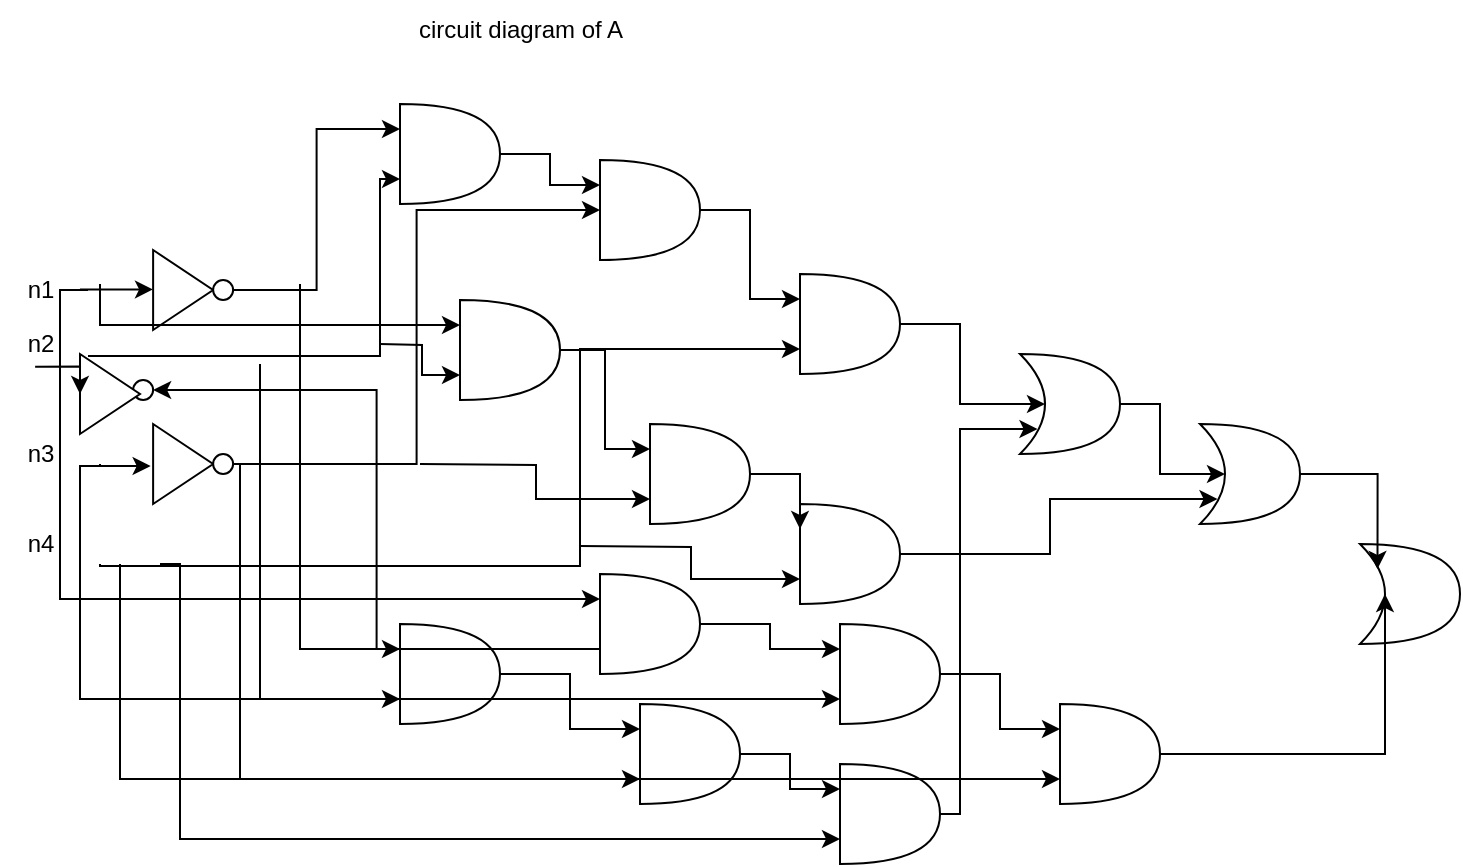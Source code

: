 <mxfile version="26.0.14">
  <diagram name="Page-1" id="LuLJbXCC-MuU4jHSFNh8">
    <mxGraphModel dx="926" dy="457" grid="1" gridSize="10" guides="1" tooltips="1" connect="1" arrows="1" fold="1" page="1" pageScale="1" pageWidth="850" pageHeight="1100" math="0" shadow="0">
      <root>
        <mxCell id="0" />
        <mxCell id="1" parent="0" />
        <mxCell id="5NJ1pugXPzePn0BYfRPo-1" value="" style="shape=or;whiteSpace=wrap;html=1;" parent="1" vertex="1">
          <mxGeometry x="250" y="70" width="50" height="50" as="geometry" />
        </mxCell>
        <mxCell id="knz-vopeXLWIy0nvYE_B-16" style="edgeStyle=orthogonalEdgeStyle;rounded=0;orthogonalLoop=1;jettySize=auto;html=1;exitX=0;exitY=0.75;exitDx=0;exitDy=0;exitPerimeter=0;entryX=0;entryY=0.75;entryDx=0;entryDy=0;entryPerimeter=0;" edge="1" parent="1" target="5NJ1pugXPzePn0BYfRPo-2">
          <mxGeometry relative="1" as="geometry">
            <mxPoint x="130" y="300.0" as="sourcePoint" />
            <Array as="points">
              <mxPoint x="140" y="300" />
              <mxPoint x="140" y="437" />
            </Array>
          </mxGeometry>
        </mxCell>
        <mxCell id="5NJ1pugXPzePn0BYfRPo-2" value="" style="shape=or;whiteSpace=wrap;html=1;" parent="1" vertex="1">
          <mxGeometry x="470" y="400" width="50" height="50" as="geometry" />
        </mxCell>
        <mxCell id="knz-vopeXLWIy0nvYE_B-8" style="edgeStyle=orthogonalEdgeStyle;rounded=0;orthogonalLoop=1;jettySize=auto;html=1;exitX=0;exitY=0.75;exitDx=0;exitDy=0;exitPerimeter=0;entryX=0;entryY=0.75;entryDx=0;entryDy=0;entryPerimeter=0;" edge="1" parent="1" target="5NJ1pugXPzePn0BYfRPo-3">
          <mxGeometry relative="1" as="geometry">
            <mxPoint x="100" y="300" as="sourcePoint" />
            <Array as="points">
              <mxPoint x="100" y="301" />
              <mxPoint x="340" y="301" />
              <mxPoint x="340" y="193" />
            </Array>
          </mxGeometry>
        </mxCell>
        <mxCell id="5NJ1pugXPzePn0BYfRPo-3" value="" style="shape=or;whiteSpace=wrap;html=1;" parent="1" vertex="1">
          <mxGeometry x="450" y="155" width="50" height="50" as="geometry" />
        </mxCell>
        <mxCell id="5NJ1pugXPzePn0BYfRPo-4" value="" style="shape=or;whiteSpace=wrap;html=1;" parent="1" vertex="1">
          <mxGeometry x="350" y="98" width="50" height="50" as="geometry" />
        </mxCell>
        <mxCell id="5NJ1pugXPzePn0BYfRPo-7" value="" style="shape=xor;whiteSpace=wrap;html=1;" parent="1" vertex="1">
          <mxGeometry x="650" y="230" width="50" height="50" as="geometry" />
        </mxCell>
        <mxCell id="5NJ1pugXPzePn0BYfRPo-8" value="" style="shape=xor;whiteSpace=wrap;html=1;" parent="1" vertex="1">
          <mxGeometry x="560" y="195" width="50" height="50" as="geometry" />
        </mxCell>
        <mxCell id="5NJ1pugXPzePn0BYfRPo-31" value="n1" style="text;html=1;align=center;verticalAlign=middle;resizable=0;points=[];autosize=1;strokeColor=none;fillColor=none;" parent="1" vertex="1">
          <mxGeometry x="50" y="148" width="40" height="30" as="geometry" />
        </mxCell>
        <mxCell id="5NJ1pugXPzePn0BYfRPo-32" value="n2" style="text;html=1;align=center;verticalAlign=middle;resizable=0;points=[];autosize=1;strokeColor=none;fillColor=none;" parent="1" vertex="1">
          <mxGeometry x="50" y="175" width="40" height="30" as="geometry" />
        </mxCell>
        <mxCell id="5NJ1pugXPzePn0BYfRPo-33" value="n3" style="text;html=1;align=center;verticalAlign=middle;resizable=0;points=[];autosize=1;strokeColor=none;fillColor=none;" parent="1" vertex="1">
          <mxGeometry x="50" y="230" width="40" height="30" as="geometry" />
        </mxCell>
        <mxCell id="5NJ1pugXPzePn0BYfRPo-34" value="n4" style="text;html=1;align=center;verticalAlign=middle;resizable=0;points=[];autosize=1;strokeColor=none;fillColor=none;" parent="1" vertex="1">
          <mxGeometry x="50" y="275" width="40" height="30" as="geometry" />
        </mxCell>
        <mxCell id="5NJ1pugXPzePn0BYfRPo-77" value="" style="triangle;whiteSpace=wrap;html=1;" parent="1" vertex="1">
          <mxGeometry x="126.56" y="143" width="30" height="40" as="geometry" />
        </mxCell>
        <mxCell id="5NJ1pugXPzePn0BYfRPo-78" value="" style="ellipse;whiteSpace=wrap;html=1;aspect=fixed;" parent="1" vertex="1">
          <mxGeometry x="156.56" y="158" width="10" height="10" as="geometry" />
        </mxCell>
        <mxCell id="5NJ1pugXPzePn0BYfRPo-79" value="" style="triangle;whiteSpace=wrap;html=1;" parent="1" vertex="1">
          <mxGeometry x="126.56" y="230" width="30" height="40" as="geometry" />
        </mxCell>
        <mxCell id="5NJ1pugXPzePn0BYfRPo-80" value="" style="ellipse;whiteSpace=wrap;html=1;aspect=fixed;" parent="1" vertex="1">
          <mxGeometry x="156.56" y="245" width="10" height="10" as="geometry" />
        </mxCell>
        <mxCell id="5NJ1pugXPzePn0BYfRPo-81" style="edgeStyle=orthogonalEdgeStyle;rounded=0;orthogonalLoop=1;jettySize=auto;html=1;exitX=1.086;exitY=0.44;exitDx=0;exitDy=0;exitPerimeter=0;" parent="1" edge="1">
          <mxGeometry relative="1" as="geometry">
            <mxPoint x="89.96" y="162.7" as="sourcePoint" />
            <mxPoint x="126.52" y="162.5" as="targetPoint" />
          </mxGeometry>
        </mxCell>
        <mxCell id="5NJ1pugXPzePn0BYfRPo-82" style="edgeStyle=orthogonalEdgeStyle;rounded=0;orthogonalLoop=1;jettySize=auto;html=1;entryX=-0.041;entryY=0.526;entryDx=0;entryDy=0;entryPerimeter=0;" parent="1" target="5NJ1pugXPzePn0BYfRPo-79" edge="1">
          <mxGeometry relative="1" as="geometry">
            <mxPoint x="91" y="251" as="sourcePoint" />
            <mxPoint x="110" y="290" as="targetPoint" />
            <Array as="points">
              <mxPoint x="91" y="251" />
            </Array>
          </mxGeometry>
        </mxCell>
        <mxCell id="knz-vopeXLWIy0nvYE_B-11" style="edgeStyle=orthogonalEdgeStyle;rounded=0;orthogonalLoop=1;jettySize=auto;html=1;exitX=0;exitY=0.25;exitDx=0;exitDy=0;exitPerimeter=0;entryX=0;entryY=0.25;entryDx=0;entryDy=0;entryPerimeter=0;" edge="1" parent="1" target="5NJ1pugXPzePn0BYfRPo-97">
          <mxGeometry relative="1" as="geometry">
            <mxPoint x="200" y="160.0" as="sourcePoint" />
            <Array as="points">
              <mxPoint x="200" y="342" />
            </Array>
          </mxGeometry>
        </mxCell>
        <mxCell id="knz-vopeXLWIy0nvYE_B-12" style="edgeStyle=orthogonalEdgeStyle;rounded=0;orthogonalLoop=1;jettySize=auto;html=1;exitX=0;exitY=0.75;exitDx=0;exitDy=0;exitPerimeter=0;entryX=0;entryY=0.75;entryDx=0;entryDy=0;entryPerimeter=0;" edge="1" parent="1" target="5NJ1pugXPzePn0BYfRPo-97">
          <mxGeometry relative="1" as="geometry">
            <mxPoint x="180" y="200.0" as="sourcePoint" />
            <Array as="points">
              <mxPoint x="180" y="367" />
            </Array>
          </mxGeometry>
        </mxCell>
        <mxCell id="5NJ1pugXPzePn0BYfRPo-97" value="" style="shape=or;whiteSpace=wrap;html=1;" parent="1" vertex="1">
          <mxGeometry x="250" y="330" width="50" height="50" as="geometry" />
        </mxCell>
        <mxCell id="knz-vopeXLWIy0nvYE_B-14" style="edgeStyle=orthogonalEdgeStyle;rounded=0;orthogonalLoop=1;jettySize=auto;html=1;exitX=0;exitY=0.75;exitDx=0;exitDy=0;exitPerimeter=0;entryX=0;entryY=0.75;entryDx=0;entryDy=0;entryPerimeter=0;" edge="1" parent="1" target="5NJ1pugXPzePn0BYfRPo-98">
          <mxGeometry relative="1" as="geometry">
            <mxPoint x="190" y="250.0" as="sourcePoint" />
            <Array as="points">
              <mxPoint x="170" y="250" />
              <mxPoint x="170" y="407" />
            </Array>
          </mxGeometry>
        </mxCell>
        <mxCell id="5NJ1pugXPzePn0BYfRPo-98" value="" style="shape=or;whiteSpace=wrap;html=1;" parent="1" vertex="1">
          <mxGeometry x="370" y="370" width="50" height="50" as="geometry" />
        </mxCell>
        <mxCell id="5NJ1pugXPzePn0BYfRPo-111" value="" style="shape=xor;whiteSpace=wrap;html=1;" parent="1" vertex="1">
          <mxGeometry x="730" y="290" width="50" height="50" as="geometry" />
        </mxCell>
        <mxCell id="knz-vopeXLWIy0nvYE_B-3" style="edgeStyle=orthogonalEdgeStyle;rounded=0;orthogonalLoop=1;jettySize=auto;html=1;exitX=1;exitY=0.5;exitDx=0;exitDy=0;entryX=0;entryY=0.25;entryDx=0;entryDy=0;entryPerimeter=0;" edge="1" parent="1" source="5NJ1pugXPzePn0BYfRPo-78" target="5NJ1pugXPzePn0BYfRPo-1">
          <mxGeometry relative="1" as="geometry" />
        </mxCell>
        <mxCell id="knz-vopeXLWIy0nvYE_B-4" style="edgeStyle=orthogonalEdgeStyle;rounded=0;orthogonalLoop=1;jettySize=auto;html=1;exitX=1.1;exitY=0.7;exitDx=0;exitDy=0;exitPerimeter=0;entryX=0;entryY=0.75;entryDx=0;entryDy=0;entryPerimeter=0;" edge="1" parent="1" source="5NJ1pugXPzePn0BYfRPo-32" target="5NJ1pugXPzePn0BYfRPo-1">
          <mxGeometry relative="1" as="geometry">
            <Array as="points">
              <mxPoint x="240" y="196" />
              <mxPoint x="240" y="108" />
            </Array>
          </mxGeometry>
        </mxCell>
        <mxCell id="knz-vopeXLWIy0nvYE_B-5" style="edgeStyle=orthogonalEdgeStyle;rounded=0;orthogonalLoop=1;jettySize=auto;html=1;exitX=1;exitY=0.5;exitDx=0;exitDy=0;exitPerimeter=0;entryX=0;entryY=0.25;entryDx=0;entryDy=0;entryPerimeter=0;" edge="1" parent="1" source="5NJ1pugXPzePn0BYfRPo-1" target="5NJ1pugXPzePn0BYfRPo-4">
          <mxGeometry relative="1" as="geometry" />
        </mxCell>
        <mxCell id="knz-vopeXLWIy0nvYE_B-6" style="edgeStyle=orthogonalEdgeStyle;rounded=0;orthogonalLoop=1;jettySize=auto;html=1;exitX=1;exitY=0.5;exitDx=0;exitDy=0;entryX=0;entryY=0.5;entryDx=0;entryDy=0;entryPerimeter=0;" edge="1" parent="1" source="5NJ1pugXPzePn0BYfRPo-80" target="5NJ1pugXPzePn0BYfRPo-4">
          <mxGeometry relative="1" as="geometry" />
        </mxCell>
        <mxCell id="knz-vopeXLWIy0nvYE_B-7" style="edgeStyle=orthogonalEdgeStyle;rounded=0;orthogonalLoop=1;jettySize=auto;html=1;exitX=1;exitY=0.5;exitDx=0;exitDy=0;exitPerimeter=0;entryX=0;entryY=0.25;entryDx=0;entryDy=0;entryPerimeter=0;" edge="1" parent="1" source="5NJ1pugXPzePn0BYfRPo-4" target="5NJ1pugXPzePn0BYfRPo-3">
          <mxGeometry relative="1" as="geometry" />
        </mxCell>
        <mxCell id="knz-vopeXLWIy0nvYE_B-9" style="edgeStyle=orthogonalEdgeStyle;rounded=0;orthogonalLoop=1;jettySize=auto;html=1;exitX=1;exitY=0.5;exitDx=0;exitDy=0;exitPerimeter=0;entryX=0.25;entryY=0.5;entryDx=0;entryDy=0;entryPerimeter=0;" edge="1" parent="1" source="5NJ1pugXPzePn0BYfRPo-3" target="5NJ1pugXPzePn0BYfRPo-8">
          <mxGeometry relative="1" as="geometry" />
        </mxCell>
        <mxCell id="knz-vopeXLWIy0nvYE_B-13" style="edgeStyle=orthogonalEdgeStyle;rounded=0;orthogonalLoop=1;jettySize=auto;html=1;exitX=1;exitY=0.5;exitDx=0;exitDy=0;exitPerimeter=0;entryX=0;entryY=0.25;entryDx=0;entryDy=0;entryPerimeter=0;" edge="1" parent="1" source="5NJ1pugXPzePn0BYfRPo-97" target="5NJ1pugXPzePn0BYfRPo-98">
          <mxGeometry relative="1" as="geometry" />
        </mxCell>
        <mxCell id="knz-vopeXLWIy0nvYE_B-15" style="edgeStyle=orthogonalEdgeStyle;rounded=0;orthogonalLoop=1;jettySize=auto;html=1;exitX=1;exitY=0.5;exitDx=0;exitDy=0;exitPerimeter=0;entryX=0;entryY=0.25;entryDx=0;entryDy=0;entryPerimeter=0;" edge="1" parent="1" source="5NJ1pugXPzePn0BYfRPo-98" target="5NJ1pugXPzePn0BYfRPo-2">
          <mxGeometry relative="1" as="geometry" />
        </mxCell>
        <mxCell id="knz-vopeXLWIy0nvYE_B-17" style="edgeStyle=orthogonalEdgeStyle;rounded=0;orthogonalLoop=1;jettySize=auto;html=1;exitX=1;exitY=0.5;exitDx=0;exitDy=0;exitPerimeter=0;entryX=0.175;entryY=0.75;entryDx=0;entryDy=0;entryPerimeter=0;" edge="1" parent="1" source="5NJ1pugXPzePn0BYfRPo-2" target="5NJ1pugXPzePn0BYfRPo-8">
          <mxGeometry relative="1" as="geometry">
            <Array as="points">
              <mxPoint x="530" y="425" />
              <mxPoint x="530" y="232" />
            </Array>
          </mxGeometry>
        </mxCell>
        <mxCell id="knz-vopeXLWIy0nvYE_B-22" style="edgeStyle=orthogonalEdgeStyle;rounded=0;orthogonalLoop=1;jettySize=auto;html=1;exitX=0;exitY=0.25;exitDx=0;exitDy=0;exitPerimeter=0;entryX=0;entryY=0.25;entryDx=0;entryDy=0;entryPerimeter=0;" edge="1" parent="1" target="knz-vopeXLWIy0nvYE_B-18">
          <mxGeometry relative="1" as="geometry">
            <mxPoint x="100" y="160.0" as="sourcePoint" />
            <Array as="points">
              <mxPoint x="100" y="181" />
            </Array>
          </mxGeometry>
        </mxCell>
        <mxCell id="knz-vopeXLWIy0nvYE_B-23" style="edgeStyle=orthogonalEdgeStyle;rounded=0;orthogonalLoop=1;jettySize=auto;html=1;exitX=0;exitY=0.75;exitDx=0;exitDy=0;exitPerimeter=0;entryX=0;entryY=0.75;entryDx=0;entryDy=0;entryPerimeter=0;" edge="1" parent="1" target="knz-vopeXLWIy0nvYE_B-18">
          <mxGeometry relative="1" as="geometry">
            <mxPoint x="240" y="190.0" as="sourcePoint" />
          </mxGeometry>
        </mxCell>
        <mxCell id="knz-vopeXLWIy0nvYE_B-18" value="" style="shape=or;whiteSpace=wrap;html=1;" vertex="1" parent="1">
          <mxGeometry x="280" y="168" width="50" height="50" as="geometry" />
        </mxCell>
        <mxCell id="knz-vopeXLWIy0nvYE_B-28" style="edgeStyle=orthogonalEdgeStyle;rounded=0;orthogonalLoop=1;jettySize=auto;html=1;entryX=0;entryY=0.75;entryDx=0;entryDy=0;entryPerimeter=0;" edge="1" parent="1" target="knz-vopeXLWIy0nvYE_B-19">
          <mxGeometry relative="1" as="geometry">
            <mxPoint x="340" y="291" as="sourcePoint" />
          </mxGeometry>
        </mxCell>
        <mxCell id="knz-vopeXLWIy0nvYE_B-19" value="" style="shape=or;whiteSpace=wrap;html=1;" vertex="1" parent="1">
          <mxGeometry x="450" y="270" width="50" height="50" as="geometry" />
        </mxCell>
        <mxCell id="knz-vopeXLWIy0nvYE_B-33" style="edgeStyle=orthogonalEdgeStyle;rounded=0;orthogonalLoop=1;jettySize=auto;html=1;exitX=0;exitY=0.75;exitDx=0;exitDy=0;exitPerimeter=0;" edge="1" parent="1" source="knz-vopeXLWIy0nvYE_B-20">
          <mxGeometry relative="1" as="geometry">
            <mxPoint x="349.778" y="342.444" as="targetPoint" />
          </mxGeometry>
        </mxCell>
        <mxCell id="knz-vopeXLWIy0nvYE_B-37" style="edgeStyle=orthogonalEdgeStyle;rounded=0;orthogonalLoop=1;jettySize=auto;html=1;exitX=0;exitY=0.75;exitDx=0;exitDy=0;exitPerimeter=0;entryX=1;entryY=0.5;entryDx=0;entryDy=0;" edge="1" parent="1" source="knz-vopeXLWIy0nvYE_B-20" target="knz-vopeXLWIy0nvYE_B-34">
          <mxGeometry relative="1" as="geometry" />
        </mxCell>
        <mxCell id="knz-vopeXLWIy0nvYE_B-20" value="" style="shape=or;whiteSpace=wrap;html=1;" vertex="1" parent="1">
          <mxGeometry x="350" y="305" width="50" height="50" as="geometry" />
        </mxCell>
        <mxCell id="knz-vopeXLWIy0nvYE_B-26" style="edgeStyle=orthogonalEdgeStyle;rounded=0;orthogonalLoop=1;jettySize=auto;html=1;exitX=0;exitY=0.75;exitDx=0;exitDy=0;exitPerimeter=0;entryX=0;entryY=0.75;entryDx=0;entryDy=0;entryPerimeter=0;" edge="1" parent="1" target="knz-vopeXLWIy0nvYE_B-21">
          <mxGeometry relative="1" as="geometry">
            <mxPoint x="260" y="250.0" as="sourcePoint" />
          </mxGeometry>
        </mxCell>
        <mxCell id="knz-vopeXLWIy0nvYE_B-21" value="" style="shape=or;whiteSpace=wrap;html=1;" vertex="1" parent="1">
          <mxGeometry x="375" y="230" width="50" height="50" as="geometry" />
        </mxCell>
        <mxCell id="knz-vopeXLWIy0nvYE_B-25" style="edgeStyle=orthogonalEdgeStyle;rounded=0;orthogonalLoop=1;jettySize=auto;html=1;exitX=1;exitY=0.5;exitDx=0;exitDy=0;exitPerimeter=0;entryX=0;entryY=0.25;entryDx=0;entryDy=0;entryPerimeter=0;" edge="1" parent="1" source="knz-vopeXLWIy0nvYE_B-18" target="knz-vopeXLWIy0nvYE_B-21">
          <mxGeometry relative="1" as="geometry" />
        </mxCell>
        <mxCell id="knz-vopeXLWIy0nvYE_B-27" style="edgeStyle=orthogonalEdgeStyle;rounded=0;orthogonalLoop=1;jettySize=auto;html=1;exitX=1;exitY=0.5;exitDx=0;exitDy=0;exitPerimeter=0;entryX=0;entryY=0.25;entryDx=0;entryDy=0;entryPerimeter=0;" edge="1" parent="1" source="knz-vopeXLWIy0nvYE_B-21" target="knz-vopeXLWIy0nvYE_B-19">
          <mxGeometry relative="1" as="geometry" />
        </mxCell>
        <mxCell id="knz-vopeXLWIy0nvYE_B-29" style="edgeStyle=orthogonalEdgeStyle;rounded=0;orthogonalLoop=1;jettySize=auto;html=1;exitX=1;exitY=0.5;exitDx=0;exitDy=0;exitPerimeter=0;entryX=0.25;entryY=0.5;entryDx=0;entryDy=0;entryPerimeter=0;" edge="1" parent="1" source="5NJ1pugXPzePn0BYfRPo-8" target="5NJ1pugXPzePn0BYfRPo-7">
          <mxGeometry relative="1" as="geometry" />
        </mxCell>
        <mxCell id="knz-vopeXLWIy0nvYE_B-30" style="edgeStyle=orthogonalEdgeStyle;rounded=0;orthogonalLoop=1;jettySize=auto;html=1;exitX=1;exitY=0.5;exitDx=0;exitDy=0;exitPerimeter=0;entryX=0.175;entryY=0.75;entryDx=0;entryDy=0;entryPerimeter=0;" edge="1" parent="1" source="knz-vopeXLWIy0nvYE_B-19" target="5NJ1pugXPzePn0BYfRPo-7">
          <mxGeometry relative="1" as="geometry" />
        </mxCell>
        <mxCell id="knz-vopeXLWIy0nvYE_B-39" style="edgeStyle=orthogonalEdgeStyle;rounded=0;orthogonalLoop=1;jettySize=auto;html=1;exitX=0;exitY=0.75;exitDx=0;exitDy=0;exitPerimeter=0;entryX=0;entryY=0.75;entryDx=0;entryDy=0;entryPerimeter=0;" edge="1" parent="1" target="knz-vopeXLWIy0nvYE_B-31">
          <mxGeometry relative="1" as="geometry">
            <mxPoint x="100" y="250.0" as="sourcePoint" />
            <Array as="points">
              <mxPoint x="90" y="251" />
              <mxPoint x="90" y="368" />
            </Array>
          </mxGeometry>
        </mxCell>
        <mxCell id="knz-vopeXLWIy0nvYE_B-31" value="" style="shape=or;whiteSpace=wrap;html=1;" vertex="1" parent="1">
          <mxGeometry x="470" y="330" width="50" height="50" as="geometry" />
        </mxCell>
        <mxCell id="knz-vopeXLWIy0nvYE_B-32" style="edgeStyle=orthogonalEdgeStyle;rounded=0;orthogonalLoop=1;jettySize=auto;html=1;entryX=0;entryY=0.25;entryDx=0;entryDy=0;entryPerimeter=0;" edge="1" parent="1" target="knz-vopeXLWIy0nvYE_B-20">
          <mxGeometry relative="1" as="geometry">
            <mxPoint x="94" y="163" as="sourcePoint" />
            <Array as="points">
              <mxPoint x="94" y="163" />
              <mxPoint x="80" y="163" />
              <mxPoint x="80" y="318" />
            </Array>
          </mxGeometry>
        </mxCell>
        <mxCell id="knz-vopeXLWIy0nvYE_B-34" value="" style="ellipse;whiteSpace=wrap;html=1;aspect=fixed;" vertex="1" parent="1">
          <mxGeometry x="116.56" y="208" width="10" height="10" as="geometry" />
        </mxCell>
        <mxCell id="knz-vopeXLWIy0nvYE_B-35" value="" style="triangle;whiteSpace=wrap;html=1;" vertex="1" parent="1">
          <mxGeometry x="90" y="195" width="30" height="40" as="geometry" />
        </mxCell>
        <mxCell id="knz-vopeXLWIy0nvYE_B-36" style="edgeStyle=orthogonalEdgeStyle;rounded=0;orthogonalLoop=1;jettySize=auto;html=1;exitX=0.439;exitY=0.878;exitDx=0;exitDy=0;entryX=0;entryY=0.5;entryDx=0;entryDy=0;exitPerimeter=0;" edge="1" parent="1" source="5NJ1pugXPzePn0BYfRPo-32" target="knz-vopeXLWIy0nvYE_B-35">
          <mxGeometry relative="1" as="geometry" />
        </mxCell>
        <mxCell id="knz-vopeXLWIy0nvYE_B-38" style="edgeStyle=orthogonalEdgeStyle;rounded=0;orthogonalLoop=1;jettySize=auto;html=1;exitX=1;exitY=0.5;exitDx=0;exitDy=0;exitPerimeter=0;entryX=0;entryY=0.25;entryDx=0;entryDy=0;entryPerimeter=0;" edge="1" parent="1" source="knz-vopeXLWIy0nvYE_B-20" target="knz-vopeXLWIy0nvYE_B-31">
          <mxGeometry relative="1" as="geometry" />
        </mxCell>
        <mxCell id="knz-vopeXLWIy0nvYE_B-42" style="edgeStyle=orthogonalEdgeStyle;rounded=0;orthogonalLoop=1;jettySize=auto;html=1;exitX=0;exitY=0.75;exitDx=0;exitDy=0;exitPerimeter=0;entryX=0;entryY=0.75;entryDx=0;entryDy=0;entryPerimeter=0;" edge="1" parent="1" target="knz-vopeXLWIy0nvYE_B-40">
          <mxGeometry relative="1" as="geometry">
            <mxPoint x="110" y="300" as="sourcePoint" />
            <Array as="points">
              <mxPoint x="110" y="408" />
            </Array>
          </mxGeometry>
        </mxCell>
        <mxCell id="knz-vopeXLWIy0nvYE_B-40" value="" style="shape=or;whiteSpace=wrap;html=1;" vertex="1" parent="1">
          <mxGeometry x="580" y="370" width="50" height="50" as="geometry" />
        </mxCell>
        <mxCell id="knz-vopeXLWIy0nvYE_B-41" style="edgeStyle=orthogonalEdgeStyle;rounded=0;orthogonalLoop=1;jettySize=auto;html=1;exitX=1;exitY=0.5;exitDx=0;exitDy=0;exitPerimeter=0;entryX=0;entryY=0.25;entryDx=0;entryDy=0;entryPerimeter=0;" edge="1" parent="1" source="knz-vopeXLWIy0nvYE_B-31" target="knz-vopeXLWIy0nvYE_B-40">
          <mxGeometry relative="1" as="geometry" />
        </mxCell>
        <mxCell id="knz-vopeXLWIy0nvYE_B-43" style="edgeStyle=orthogonalEdgeStyle;rounded=0;orthogonalLoop=1;jettySize=auto;html=1;exitX=1;exitY=0.5;exitDx=0;exitDy=0;exitPerimeter=0;entryX=0.175;entryY=0.25;entryDx=0;entryDy=0;entryPerimeter=0;" edge="1" parent="1" source="5NJ1pugXPzePn0BYfRPo-7" target="5NJ1pugXPzePn0BYfRPo-111">
          <mxGeometry relative="1" as="geometry" />
        </mxCell>
        <mxCell id="knz-vopeXLWIy0nvYE_B-44" style="edgeStyle=orthogonalEdgeStyle;rounded=0;orthogonalLoop=1;jettySize=auto;html=1;exitX=1;exitY=0.5;exitDx=0;exitDy=0;exitPerimeter=0;entryX=0.25;entryY=0.5;entryDx=0;entryDy=0;entryPerimeter=0;" edge="1" parent="1" source="knz-vopeXLWIy0nvYE_B-40" target="5NJ1pugXPzePn0BYfRPo-111">
          <mxGeometry relative="1" as="geometry" />
        </mxCell>
        <mxCell id="knz-vopeXLWIy0nvYE_B-45" value="circuit diagram of A" style="text;html=1;align=center;verticalAlign=middle;resizable=0;points=[];autosize=1;strokeColor=none;fillColor=none;" vertex="1" parent="1">
          <mxGeometry x="245" y="18" width="130" height="30" as="geometry" />
        </mxCell>
      </root>
    </mxGraphModel>
  </diagram>
</mxfile>
